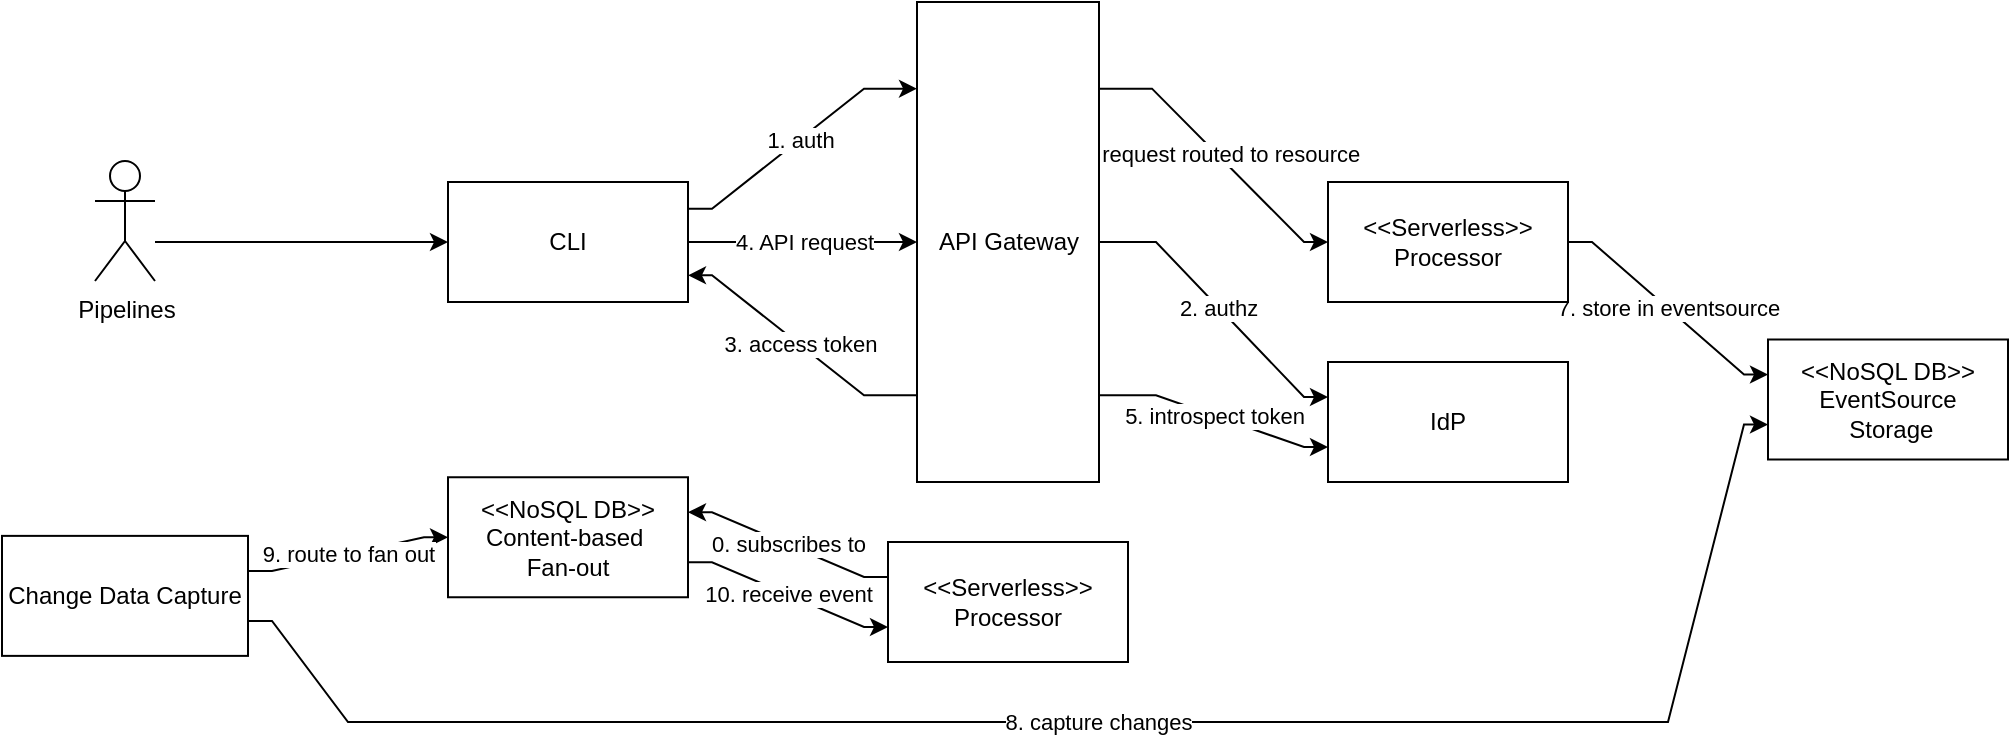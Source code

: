 <mxfile version="20.3.0" type="github" pages="2">
  <diagram name="Page-1" id="74b105a0-9070-1c63-61bc-23e55f88626e">
    <mxGraphModel dx="1019" dy="650" grid="1" gridSize="10" guides="1" tooltips="1" connect="1" arrows="1" fold="1" page="1" pageScale="1.5" pageWidth="1169" pageHeight="826" background="none" math="0" shadow="0">
      <root>
        <mxCell id="0" style=";html=1;" />
        <mxCell id="1" style=";html=1;" parent="0" />
        <mxCell id="10b056a9c633e61c-28" style="edgeStyle=orthogonalEdgeStyle;rounded=0;html=1;endArrow=block;endFill=1;jettySize=auto;orthogonalLoop=1;strokeWidth=2;startArrow=none;startFill=0;" parent="1" target="10b056a9c633e61c-4" edge="1">
          <mxGeometry relative="1" as="geometry">
            <Array as="points">
              <mxPoint x="1267" y="310" />
              <mxPoint x="247" y="310" />
            </Array>
            <mxPoint x="1267" y="370" as="sourcePoint" />
          </mxGeometry>
        </mxCell>
        <mxCell id="10b056a9c633e61c-29" style="edgeStyle=orthogonalEdgeStyle;rounded=0;html=1;endArrow=block;endFill=1;jettySize=auto;orthogonalLoop=1;fontSize=12;strokeWidth=2;startArrow=none;startFill=0;" parent="1" target="10b056a9c633e61c-4" edge="1">
          <mxGeometry relative="1" as="geometry">
            <Array as="points">
              <mxPoint x="1507" y="310" />
              <mxPoint x="247" y="310" />
            </Array>
            <mxPoint x="1507" y="515" as="sourcePoint" />
          </mxGeometry>
        </mxCell>
        <mxCell id="NAhCEB2W1_DOAD3AXYZe-10" value="1. auth" style="edgeStyle=orthogonalEdgeStyle;rounded=0;orthogonalLoop=1;jettySize=auto;html=1;noEdgeStyle=1;orthogonal=1;" edge="1" parent="1" source="NAhCEB2W1_DOAD3AXYZe-1" target="NAhCEB2W1_DOAD3AXYZe-9">
          <mxGeometry relative="1" as="geometry">
            <Array as="points">
              <mxPoint x="355" y="103.333" />
              <mxPoint x="431" y="43.333" />
            </Array>
          </mxGeometry>
        </mxCell>
        <mxCell id="NAhCEB2W1_DOAD3AXYZe-16" value="4. API request" style="edgeStyle=orthogonalEdgeStyle;rounded=0;orthogonalLoop=1;jettySize=auto;html=1;noEdgeStyle=1;orthogonal=1;" edge="1" parent="1" source="NAhCEB2W1_DOAD3AXYZe-1" target="NAhCEB2W1_DOAD3AXYZe-9">
          <mxGeometry relative="1" as="geometry">
            <Array as="points">
              <mxPoint x="355" y="120" />
              <mxPoint x="431" y="120" />
            </Array>
          </mxGeometry>
        </mxCell>
        <mxCell id="NAhCEB2W1_DOAD3AXYZe-1" value="CLI" style="rounded=0;whiteSpace=wrap;html=1;" vertex="1" parent="1">
          <mxGeometry x="223" y="90" width="120" height="60" as="geometry" />
        </mxCell>
        <mxCell id="NAhCEB2W1_DOAD3AXYZe-22" style="edgeStyle=orthogonalEdgeStyle;rounded=0;orthogonalLoop=1;jettySize=auto;html=1;noEdgeStyle=1;orthogonal=1;" edge="1" parent="1" source="NAhCEB2W1_DOAD3AXYZe-2" target="NAhCEB2W1_DOAD3AXYZe-1">
          <mxGeometry relative="1" as="geometry">
            <Array as="points">
              <mxPoint x="135" y="120" />
              <mxPoint x="211" y="120" />
            </Array>
          </mxGeometry>
        </mxCell>
        <mxCell id="NAhCEB2W1_DOAD3AXYZe-2" value="Pipelines" style="shape=umlActor;verticalLabelPosition=bottom;verticalAlign=top;html=1;outlineConnect=0;" vertex="1" parent="1">
          <mxGeometry x="46.5" y="79.5" width="30" height="60" as="geometry" />
        </mxCell>
        <mxCell id="NAhCEB2W1_DOAD3AXYZe-3" style="edgeStyle=orthogonalEdgeStyle;rounded=0;orthogonalLoop=1;jettySize=auto;html=1;exitX=0.5;exitY=1;exitDx=0;exitDy=0;" edge="1" parent="1" source="NAhCEB2W1_DOAD3AXYZe-1" target="NAhCEB2W1_DOAD3AXYZe-1">
          <mxGeometry relative="1" as="geometry" />
        </mxCell>
        <mxCell id="NAhCEB2W1_DOAD3AXYZe-12" value="6. request routed to resource" style="edgeStyle=orthogonalEdgeStyle;rounded=0;orthogonalLoop=1;jettySize=auto;html=1;noEdgeStyle=1;orthogonal=1;" edge="1" parent="1" source="NAhCEB2W1_DOAD3AXYZe-9" target="NAhCEB2W1_DOAD3AXYZe-11">
          <mxGeometry relative="1" as="geometry">
            <Array as="points">
              <mxPoint x="575" y="43.333" />
              <mxPoint x="651" y="120" />
            </Array>
          </mxGeometry>
        </mxCell>
        <mxCell id="NAhCEB2W1_DOAD3AXYZe-14" value="2. authz" style="edgeStyle=orthogonalEdgeStyle;rounded=0;orthogonalLoop=1;jettySize=auto;html=1;noEdgeStyle=1;orthogonal=1;" edge="1" parent="1" source="NAhCEB2W1_DOAD3AXYZe-9" target="NAhCEB2W1_DOAD3AXYZe-13">
          <mxGeometry relative="1" as="geometry">
            <Array as="points">
              <mxPoint x="577" y="120" />
              <mxPoint x="651" y="197.5" />
            </Array>
          </mxGeometry>
        </mxCell>
        <mxCell id="NAhCEB2W1_DOAD3AXYZe-15" value="3. access token" style="edgeStyle=orthogonalEdgeStyle;rounded=0;orthogonalLoop=1;jettySize=auto;html=1;noEdgeStyle=1;orthogonal=1;" edge="1" parent="1" source="NAhCEB2W1_DOAD3AXYZe-9" target="NAhCEB2W1_DOAD3AXYZe-1">
          <mxGeometry relative="1" as="geometry">
            <Array as="points">
              <mxPoint x="431" y="196.667" />
              <mxPoint x="355" y="136.667" />
            </Array>
          </mxGeometry>
        </mxCell>
        <mxCell id="NAhCEB2W1_DOAD3AXYZe-17" value="5. introspect token" style="edgeStyle=orthogonalEdgeStyle;rounded=0;orthogonalLoop=1;jettySize=auto;html=1;noEdgeStyle=1;orthogonal=1;" edge="1" parent="1" source="NAhCEB2W1_DOAD3AXYZe-9" target="NAhCEB2W1_DOAD3AXYZe-13">
          <mxGeometry relative="1" as="geometry">
            <Array as="points">
              <mxPoint x="577" y="196.667" />
              <mxPoint x="651" y="222.5" />
            </Array>
          </mxGeometry>
        </mxCell>
        <mxCell id="NAhCEB2W1_DOAD3AXYZe-9" value="API Gateway" style="whiteSpace=wrap;html=1;rounded=0;" vertex="1" parent="1">
          <mxGeometry x="457.5" width="91" height="240" as="geometry" />
        </mxCell>
        <mxCell id="NAhCEB2W1_DOAD3AXYZe-24" value="7. store in eventsource" style="edgeStyle=orthogonalEdgeStyle;rounded=0;orthogonalLoop=1;jettySize=auto;html=1;noEdgeStyle=1;orthogonal=1;" edge="1" parent="1" source="NAhCEB2W1_DOAD3AXYZe-11" target="NAhCEB2W1_DOAD3AXYZe-23">
          <mxGeometry relative="1" as="geometry">
            <Array as="points">
              <mxPoint x="795" y="120" />
              <mxPoint x="871" y="186.25" />
            </Array>
          </mxGeometry>
        </mxCell>
        <mxCell id="NAhCEB2W1_DOAD3AXYZe-11" value="&amp;lt;&amp;lt;Serverless&amp;gt;&amp;gt;&lt;br&gt;Processor" style="whiteSpace=wrap;html=1;rounded=0;" vertex="1" parent="1">
          <mxGeometry x="663" y="90" width="120" height="60" as="geometry" />
        </mxCell>
        <mxCell id="NAhCEB2W1_DOAD3AXYZe-13" value="IdP" style="whiteSpace=wrap;html=1;rounded=0;" vertex="1" parent="1">
          <mxGeometry x="663" y="180" width="120" height="60" as="geometry" />
        </mxCell>
        <mxCell id="NAhCEB2W1_DOAD3AXYZe-26" value="9. route to fan out" style="edgeStyle=orthogonalEdgeStyle;rounded=0;orthogonalLoop=1;jettySize=auto;html=1;startArrow=none;noEdgeStyle=1;orthogonal=1;" edge="1" parent="1" source="NAhCEB2W1_DOAD3AXYZe-30" target="NAhCEB2W1_DOAD3AXYZe-25">
          <mxGeometry relative="1" as="geometry">
            <Array as="points">
              <mxPoint x="135" y="284.438" />
              <mxPoint x="211" y="267.623" />
            </Array>
          </mxGeometry>
        </mxCell>
        <mxCell id="NAhCEB2W1_DOAD3AXYZe-23" value="&amp;lt;&amp;lt;NoSQL DB&amp;gt;&amp;gt;&lt;br&gt;EventSource&lt;br&gt;&amp;nbsp;Storage" style="whiteSpace=wrap;html=1;rounded=0;" vertex="1" parent="1">
          <mxGeometry x="883" y="168.75" width="120" height="60" as="geometry" />
        </mxCell>
        <mxCell id="NAhCEB2W1_DOAD3AXYZe-34" value="10. receive event" style="edgeStyle=orthogonalEdgeStyle;rounded=0;orthogonalLoop=1;jettySize=auto;html=1;noEdgeStyle=1;orthogonal=1;" edge="1" parent="1" source="NAhCEB2W1_DOAD3AXYZe-25" target="NAhCEB2W1_DOAD3AXYZe-29">
          <mxGeometry relative="1" as="geometry">
            <Array as="points">
              <mxPoint x="355" y="280.123" />
              <mxPoint x="431" y="312.5" />
            </Array>
          </mxGeometry>
        </mxCell>
        <mxCell id="NAhCEB2W1_DOAD3AXYZe-25" value="&amp;lt;&amp;lt;NoSQL DB&amp;gt;&amp;gt;&lt;br&gt;Content-based&amp;nbsp;&lt;br&gt;Fan-out" style="whiteSpace=wrap;html=1;rounded=0;" vertex="1" parent="1">
          <mxGeometry x="223" y="237.623" width="120" height="60" as="geometry" />
        </mxCell>
        <mxCell id="NAhCEB2W1_DOAD3AXYZe-28" value="0. subscribes to" style="edgeStyle=orthogonalEdgeStyle;rounded=0;orthogonalLoop=1;jettySize=auto;html=1;noEdgeStyle=1;orthogonal=1;" edge="1" parent="1" source="NAhCEB2W1_DOAD3AXYZe-29" target="NAhCEB2W1_DOAD3AXYZe-25">
          <mxGeometry relative="1" as="geometry">
            <mxPoint x="810" y="210" as="sourcePoint" />
            <Array as="points">
              <mxPoint x="431" y="287.5" />
              <mxPoint x="355" y="255.123" />
            </Array>
          </mxGeometry>
        </mxCell>
        <mxCell id="NAhCEB2W1_DOAD3AXYZe-29" value="&amp;lt;&amp;lt;Serverless&amp;gt;&amp;gt;&lt;br&gt;Processor" style="whiteSpace=wrap;html=1;rounded=0;" vertex="1" parent="1">
          <mxGeometry x="443" y="270" width="120" height="60" as="geometry" />
        </mxCell>
        <mxCell id="NAhCEB2W1_DOAD3AXYZe-33" value="8. capture changes" style="edgeStyle=orthogonalEdgeStyle;rounded=0;orthogonalLoop=1;jettySize=auto;html=1;noEdgeStyle=1;orthogonal=1;" edge="1" parent="1" source="NAhCEB2W1_DOAD3AXYZe-30" target="NAhCEB2W1_DOAD3AXYZe-23">
          <mxGeometry relative="1" as="geometry">
            <Array as="points">
              <mxPoint x="135" y="309.438" />
              <mxPoint x="173" y="360" />
              <mxPoint x="393" y="360" />
              <mxPoint x="393" y="360" />
              <mxPoint x="613" y="360" />
              <mxPoint x="613" y="360" />
              <mxPoint x="833" y="360" />
              <mxPoint x="871" y="211.25" />
            </Array>
          </mxGeometry>
        </mxCell>
        <mxCell id="NAhCEB2W1_DOAD3AXYZe-30" value="Change Data Capture" style="whiteSpace=wrap;html=1;rounded=0;" vertex="1" parent="1">
          <mxGeometry y="266.938" width="123" height="60" as="geometry" />
        </mxCell>
      </root>
    </mxGraphModel>
  </diagram>
  <diagram id="yF8CowyZTkOiPt2vfiHv" name="Page-2">
    <mxGraphModel dx="815" dy="520" grid="1" gridSize="10" guides="1" tooltips="1" connect="1" arrows="1" fold="1" page="1" pageScale="1" pageWidth="850" pageHeight="1100" math="0" shadow="0">
      <root>
        <mxCell id="0" />
        <mxCell id="1" parent="0" />
      </root>
    </mxGraphModel>
  </diagram>
</mxfile>
